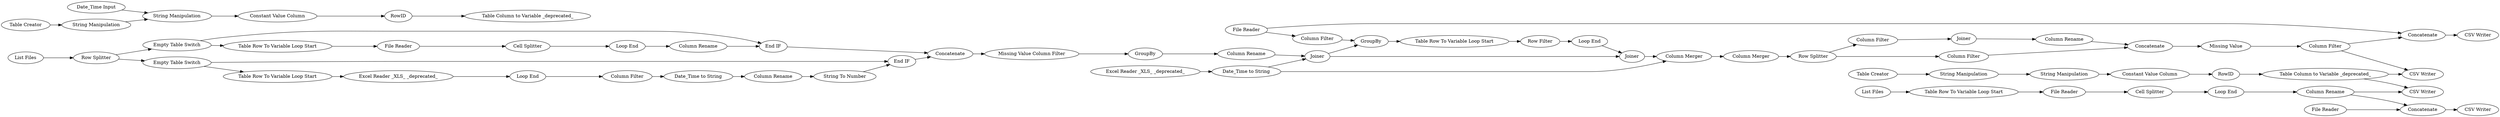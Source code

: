digraph {
	"8667623020537238709_55" [label="Loop End"]
	"-1272107427413217034_139" [label="Column Filter"]
	"-1272107427413217034_132" [label="Column Merger"]
	"-3879156580895348223_60" [label="Column Rename"]
	"8667623020537238709_47" [label="File Reader"]
	"-1272107427413217034_137" [label=Concatenate]
	"-7988309467272401984_182" [label="Column Filter"]
	"8667623020537238709_50" [label="Cell Splitter"]
	"8667623020537238709_23" [label="Table Row To Variable Loop Start"]
	"-3879156580895348223_11" [label="Loop End"]
	"-7988309467272401984_124" [label=GroupBy]
	"-7988309467272401984_69" [label="List Files"]
	"-7988309467272401984_177" [label=Concatenate]
	"-7988309467272401984_138" [label="Missing Value"]
	"-2489204317010793095_85" [label="Table Creator"]
	"8667623020537238709_59" [label="Column Rename"]
	"8667623020537238709_67" [label="Empty Table Switch"]
	"-2489204317010793095_84" [label="Constant Value Column"]
	"8667623020537238709_48" [label="Row Splitter"]
	"-7988309467272401984_8" [label="Excel Reader _XLS_ _deprecated_"]
	"8667623020537238709_58" [label="Date_Time to String"]
	"-1272107427413217034_138" [label="Column Rename"]
	"-7988309467272401984_71" [label=Joiner]
	"-7988309467272401984_167" [label="CSV Writer"]
	"-7988309467272401984_165" [label="List Files"]
	"8667623020537238709_65" [label="End IF"]
	"8667623020537238709_49" [label="Table Row To Variable Loop Start"]
	"-2489204317010793095_79" [label="String Manipulation"]
	"8667623020537238709_68" [label="Missing Value Column Filter"]
	"-2489204317010793095_86" [label="String Manipulation"]
	"-3879156580895348223_70" [label="Cell Splitter"]
	"-1272107427413217034_74" [label="Column Filter"]
	"-1272107427413217034_136" [label=Joiner]
	"-7988309467272401984_179" [label="File Reader"]
	"-2489204317010793095_88" [label="Constant Value Column"]
	"-7988309467272401984_139" [label="Column Filter"]
	"8667623020537238709_56" [label=Concatenate]
	"8667623020537238709_63" [label="End IF"]
	"-7988309467272401984_180" [label=Concatenate]
	"8667623020537238709_66" [label="Empty Table Switch"]
	"8667623020537238709_11" [label="Loop End"]
	"-2489204317010793095_83" [label=RowID]
	"-2489204317010793095_80" [label="Table Column to Variable _deprecated_"]
	"-7988309467272401984_72" [label=Joiner]
	"-7988309467272401984_75" [label="CSV Writer"]
	"-6318815761631965426_130" [label="Loop End"]
	"-2489204317010793095_89" [label=RowID]
	"-1272107427413217034_135" [label="Row Splitter"]
	"-3879156580895348223_23" [label="Table Row To Variable Loop Start"]
	"-7988309467272401984_125" [label="Column Rename"]
	"-7988309467272401984_76" [label="Date_Time Input"]
	"-6318815761631965426_129" [label="Table Row To Variable Loop Start"]
	"8667623020537238709_61" [label="String To Number"]
	"-1272107427413217034_133" [label="Column Merger"]
	"-7988309467272401984_33" [label="Date_Time to String"]
	"-7988309467272401984_176" [label="File Reader"]
	"-2489204317010793095_82" [label="String Manipulation"]
	"-6318815761631965426_128" [label="Row Filter"]
	"-6318815761631965426_126" [label=GroupBy]
	"-2489204317010793095_87" [label="String Manipulation"]
	"8667623020537238709_57" [label="Column Filter"]
	"-3879156580895348223_69" [label="File Reader"]
	"-7988309467272401984_181" [label="CSV Writer"]
	"-7988309467272401984_178" [label="CSV Writer"]
	"8667623020537238709_53" [label="Excel Reader _XLS_ _deprecated_"]
	"-2489204317010793095_81" [label="Table Creator"]
	"-2489204317010793095_90" [label="Table Column to Variable _deprecated_"]
	"8667623020537238709_60" [label="Column Rename"]
	"-7988309467272401984_71" -> "-7988309467272401984_72"
	"-3879156580895348223_70" -> "-3879156580895348223_11"
	"-2489204317010793095_90" -> "-7988309467272401984_75"
	"-6318815761631965426_128" -> "-6318815761631965426_130"
	"-1272107427413217034_132" -> "-1272107427413217034_133"
	"-6318815761631965426_129" -> "-6318815761631965426_128"
	"-3879156580895348223_23" -> "-3879156580895348223_69"
	"-7988309467272401984_165" -> "-3879156580895348223_23"
	"-2489204317010793095_82" -> "-2489204317010793095_79"
	"-2489204317010793095_85" -> "-2489204317010793095_86"
	"8667623020537238709_63" -> "8667623020537238709_56"
	"-2489204317010793095_84" -> "-2489204317010793095_83"
	"-1272107427413217034_137" -> "-7988309467272401984_138"
	"8667623020537238709_66" -> "8667623020537238709_49"
	"8667623020537238709_53" -> "8667623020537238709_55"
	"8667623020537238709_57" -> "8667623020537238709_58"
	"-7988309467272401984_71" -> "-6318815761631965426_126"
	"-1272107427413217034_133" -> "-1272107427413217034_135"
	"8667623020537238709_67" -> "8667623020537238709_65"
	"-3879156580895348223_60" -> "-7988309467272401984_180"
	"8667623020537238709_23" -> "8667623020537238709_47"
	"-6318815761631965426_130" -> "-7988309467272401984_72"
	"8667623020537238709_50" -> "8667623020537238709_11"
	"-3879156580895348223_11" -> "-3879156580895348223_60"
	"8667623020537238709_55" -> "8667623020537238709_57"
	"-1272107427413217034_135" -> "-1272107427413217034_74"
	"8667623020537238709_60" -> "8667623020537238709_65"
	"-1272107427413217034_139" -> "-1272107427413217034_137"
	"-7988309467272401984_182" -> "-6318815761631965426_126"
	"8667623020537238709_56" -> "8667623020537238709_68"
	"-7988309467272401984_8" -> "-7988309467272401984_33"
	"8667623020537238709_58" -> "8667623020537238709_59"
	"8667623020537238709_67" -> "8667623020537238709_23"
	"-7988309467272401984_125" -> "-7988309467272401984_71"
	"-7988309467272401984_139" -> "-7988309467272401984_75"
	"8667623020537238709_11" -> "8667623020537238709_60"
	"-7988309467272401984_33" -> "-7988309467272401984_71"
	"-7988309467272401984_176" -> "-7988309467272401984_182"
	"-1272107427413217034_135" -> "-1272107427413217034_139"
	"-7988309467272401984_76" -> "-2489204317010793095_79"
	"-1272107427413217034_138" -> "-1272107427413217034_137"
	"-6318815761631965426_126" -> "-6318815761631965426_129"
	"-2489204317010793095_86" -> "-2489204317010793095_87"
	"-3879156580895348223_69" -> "-3879156580895348223_70"
	"8667623020537238709_66" -> "8667623020537238709_63"
	"-1272107427413217034_74" -> "-1272107427413217034_136"
	"-2489204317010793095_88" -> "-2489204317010793095_89"
	"-7988309467272401984_179" -> "-7988309467272401984_180"
	"-3879156580895348223_60" -> "-7988309467272401984_167"
	"8667623020537238709_47" -> "8667623020537238709_50"
	"8667623020537238709_49" -> "8667623020537238709_53"
	"-2489204317010793095_79" -> "-2489204317010793095_84"
	"-7988309467272401984_176" -> "-7988309467272401984_177"
	"-2489204317010793095_90" -> "-7988309467272401984_167"
	"8667623020537238709_59" -> "8667623020537238709_61"
	"-1272107427413217034_136" -> "-1272107427413217034_138"
	"-2489204317010793095_81" -> "-2489204317010793095_82"
	"-7988309467272401984_33" -> "-1272107427413217034_132"
	"-2489204317010793095_87" -> "-2489204317010793095_88"
	"8667623020537238709_61" -> "8667623020537238709_63"
	"-7988309467272401984_177" -> "-7988309467272401984_178"
	"8667623020537238709_48" -> "8667623020537238709_66"
	"-7988309467272401984_139" -> "-7988309467272401984_177"
	"-7988309467272401984_124" -> "-7988309467272401984_125"
	"-7988309467272401984_69" -> "8667623020537238709_48"
	"-7988309467272401984_72" -> "-1272107427413217034_132"
	"-2489204317010793095_89" -> "-2489204317010793095_90"
	"-7988309467272401984_138" -> "-7988309467272401984_139"
	"8667623020537238709_48" -> "8667623020537238709_67"
	"8667623020537238709_65" -> "8667623020537238709_56"
	"8667623020537238709_68" -> "-7988309467272401984_124"
	"-7988309467272401984_180" -> "-7988309467272401984_181"
	"-2489204317010793095_83" -> "-2489204317010793095_80"
	rankdir=LR
}
